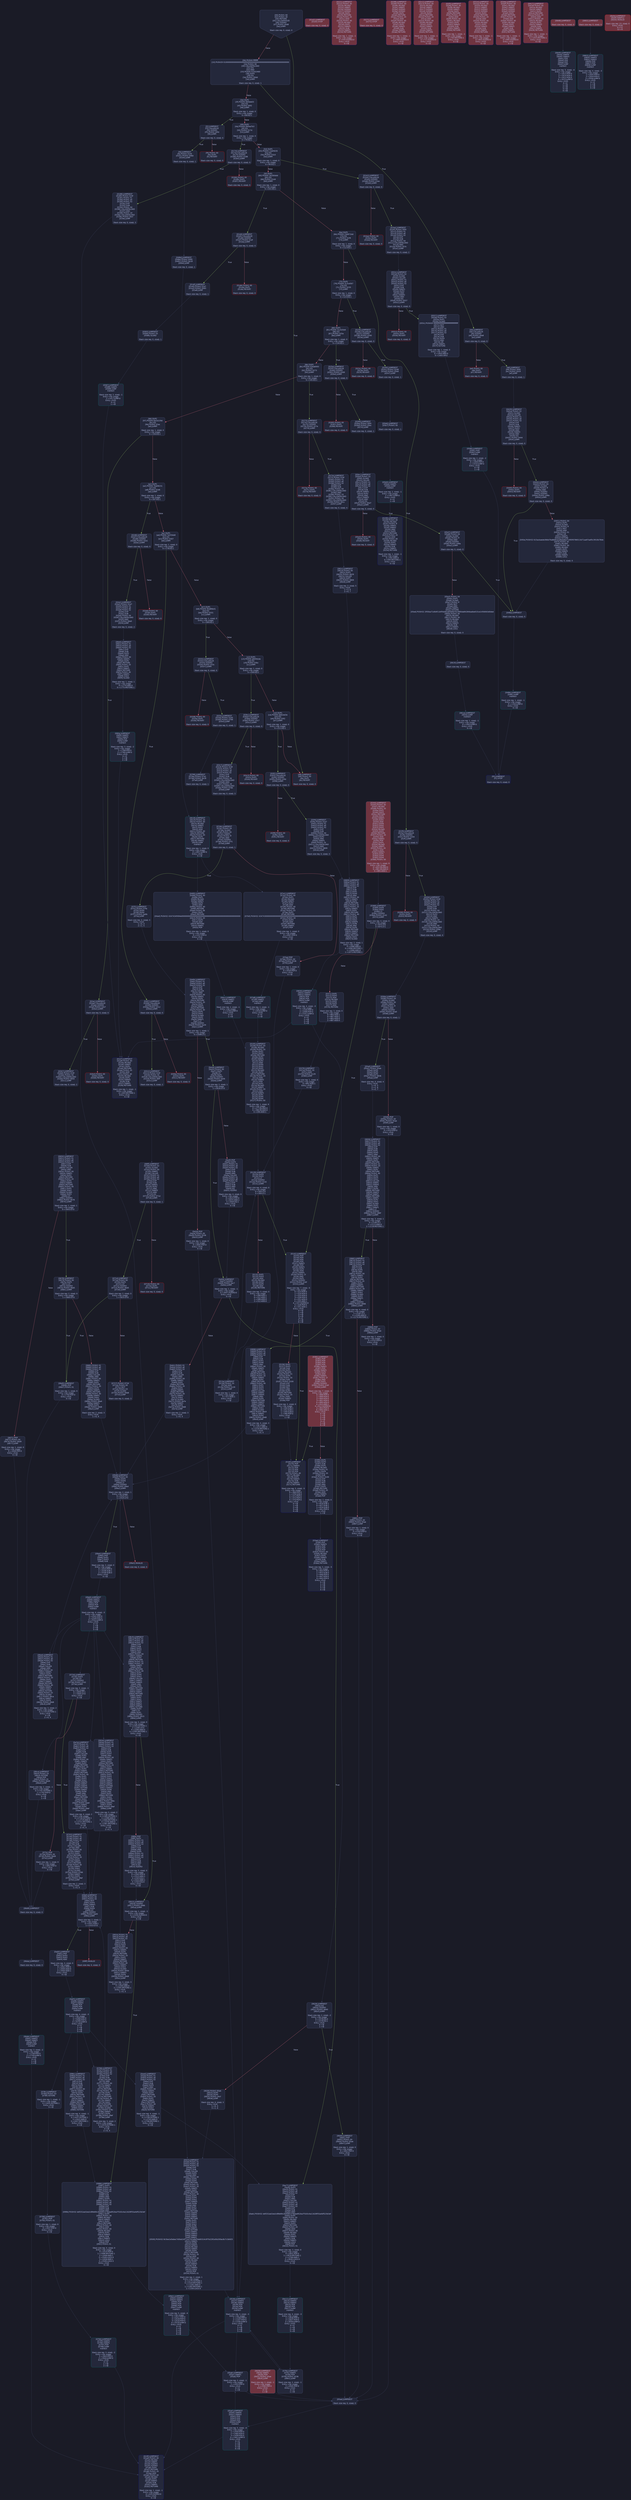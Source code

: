 digraph G {
    node [shape=box, style="filled, rounded", color="#565f89", fontcolor="#c0caf5", fontname="Helvetica", fillcolor="#24283b"];
    edge [color="#414868", fontcolor="#c0caf5", fontname="Helvetica"];
    bgcolor="#1a1b26";
    0 [ label = "[00] PUSH1 60
[02] PUSH1 40
[04] MSTORE
[05] CALLDATASIZE
[06] ISZERO
[07] PUSH2 00d8
[0a] JUMPI

Stack size req: 0, sizeΔ: 0
" shape = invhouse]
    1 [ label = "[0b] PUSH4 ffffffff
[10] PUSH29 0100000000000000000000000000000000000000000000000000000000
[2e] PUSH1 00
[30] CALLDATALOAD
[31] DIV
[32] AND
[33] PUSH4 01502460
[38] DUP2
[39] EQ
[3a] PUSH2 00dd
[3d] JUMPI

Stack size req: 0, sizeΔ: 1
"]
    2 [ label = "[3e] DUP1
[3f] PUSH4 06fdde03
[44] EQ
[45] PUSH2 00f2
[48] JUMPI

Stack size req: 1, sizeΔ: 0
Entry->Op usage:
	0->68:EQ:1
"]
    3 [ label = "[49] DUP1
[4a] PUSH4 095ea7b3
[4f] EQ
[50] PUSH2 017d
[53] JUMPI

Stack size req: 1, sizeΔ: 0
Entry->Op usage:
	0->79:EQ:1
"]
    4 [ label = "[54] DUP1
[55] PUSH4 13af4035
[5a] EQ
[5b] PUSH2 01b3
[5e] JUMPI

Stack size req: 1, sizeΔ: 0
Entry->Op usage:
	0->90:EQ:1
"]
    5 [ label = "[5f] DUP1
[60] PUSH4 18160ddd
[65] EQ
[66] PUSH2 01d4
[69] JUMPI

Stack size req: 1, sizeΔ: 0
Entry->Op usage:
	0->101:EQ:1
"]
    6 [ label = "[6a] DUP1
[6b] PUSH4 23b872dd
[70] EQ
[71] PUSH2 01f9
[74] JUMPI

Stack size req: 1, sizeΔ: 0
Entry->Op usage:
	0->112:EQ:1
"]
    7 [ label = "[75] DUP1
[76] PUSH4 313ce567
[7b] EQ
[7c] PUSH2 0235
[7f] JUMPI

Stack size req: 1, sizeΔ: 0
Entry->Op usage:
	0->123:EQ:1
"]
    8 [ label = "[80] DUP1
[81] PUSH4 31c420d4
[86] EQ
[87] PUSH2 025e
[8a] JUMPI

Stack size req: 1, sizeΔ: 0
Entry->Op usage:
	0->134:EQ:1
"]
    9 [ label = "[8b] DUP1
[8c] PUSH4 426a8493
[91] EQ
[92] PUSH2 0273
[95] JUMPI

Stack size req: 1, sizeΔ: 0
Entry->Op usage:
	0->145:EQ:1
"]
    10 [ label = "[96] DUP1
[97] PUSH4 6d1b229d
[9c] EQ
[9d] PUSH2 02ac
[a0] JUMPI

Stack size req: 1, sizeΔ: 0
Entry->Op usage:
	0->156:EQ:1
"]
    11 [ label = "[a1] DUP1
[a2] PUSH4 70a08231
[a7] EQ
[a8] PUSH2 02d6
[ab] JUMPI

Stack size req: 1, sizeΔ: 0
Entry->Op usage:
	0->167:EQ:1
"]
    12 [ label = "[ac] DUP1
[ad] PUSH4 7e1f2bb8
[b2] EQ
[b3] PUSH2 0307
[b6] JUMPI

Stack size req: 1, sizeΔ: 0
Entry->Op usage:
	0->178:EQ:1
"]
    13 [ label = "[b7] DUP1
[b8] PUSH4 95d89b41
[bd] EQ
[be] PUSH2 0331
[c1] JUMPI

Stack size req: 1, sizeΔ: 0
Entry->Op usage:
	0->189:EQ:1
"]
    14 [ label = "[c2] DUP1
[c3] PUSH4 a9059cbb
[c8] EQ
[c9] PUSH2 03bc
[cc] JUMPI

Stack size req: 1, sizeΔ: 0
Entry->Op usage:
	0->200:EQ:1
"]
    15 [ label = "[cd] DUP1
[ce] PUSH4 dd62ed3e
[d3] EQ
[d4] PUSH2 03f2
[d7] JUMPI

Stack size req: 1, sizeΔ: 0
Entry->Op usage:
	0->211:EQ:1
"]
    16 [ label = "[d8] JUMPDEST
[d9] PUSH1 00
[db] DUP1
[dc] REVERT

Stack size req: 0, sizeΔ: 0
" color = "red"]
    17 [ label = "[dd] JUMPDEST
[de] CALLVALUE
[df] ISZERO
[e0] PUSH2 00e8
[e3] JUMPI

Stack size req: 0, sizeΔ: 0
"]
    18 [ label = "[e4] PUSH1 00
[e6] DUP1
[e7] REVERT

Stack size req: 0, sizeΔ: 0
" color = "red"]
    19 [ label = "[e8] JUMPDEST
[e9] PUSH2 00f0
[ec] PUSH2 0429
[ef] JUMP

Stack size req: 0, sizeΔ: 1
"]
    20 [ label = "[f0] JUMPDEST
[f1] STOP

Stack size req: 0, sizeΔ: 0
" color = "darkblue"]
    21 [ label = "[f2] JUMPDEST
[f3] CALLVALUE
[f4] ISZERO
[f5] PUSH2 00fd
[f8] JUMPI

Stack size req: 0, sizeΔ: 0
"]
    22 [ label = "[f9] PUSH1 00
[fb] DUP1
[fc] REVERT

Stack size req: 0, sizeΔ: 0
" color = "red"]
    23 [ label = "[fd] JUMPDEST
[fe] PUSH2 0105
[0101] PUSH2 048d
[0104] JUMP

Stack size req: 0, sizeΔ: 1
"]
    24 [ label = "[0105] JUMPDEST
[0106] PUSH1 40
[0108] MLOAD
[0109] PUSH1 20
[010b] DUP1
[010c] DUP3
[010d] MSTORE
[010e] DUP2
[010f] SWAP1
[0110] DUP2
[0111] ADD
[0112] DUP4
[0113] DUP2
[0114] DUP2
[0115] MLOAD
[0116] DUP2
[0117] MSTORE
[0118] PUSH1 20
[011a] ADD
[011b] SWAP2
[011c] POP
[011d] DUP1
[011e] MLOAD
[011f] SWAP1
[0120] PUSH1 20
[0122] ADD
[0123] SWAP1
[0124] DUP1
[0125] DUP4
[0126] DUP4
[0127] PUSH1 00

Stack size req: 1, sizeΔ: 9
Entry->Op usage:
	0->277:MLOAD:0
	0->286:MLOAD:0
	0->290:ADD:1
"]
    25 [ label = "[0129] JUMPDEST
[012a] DUP4
[012b] DUP2
[012c] LT
[012d] ISZERO
[012e] PUSH2 0142
[0131] JUMPI

Stack size req: 4, sizeΔ: 0
Entry->Op usage:
	0->300:LT:0
	3->300:LT:1
"]
    26 [ label = "[0132] DUP1
[0133] DUP3
[0134] ADD
[0135] MLOAD
[0136] DUP2
[0137] DUP5
[0138] ADD
[0139] MSTORE

Stack size req: 3, sizeΔ: 0
Entry->Op usage:
	0->308:ADD:1
	0->312:ADD:1
	1->308:ADD:0
	2->312:ADD:0
"]
    27 [ label = "[013a] JUMPDEST
[013b] PUSH1 20
[013d] ADD
[013e] PUSH2 0129
[0141] JUMP

Stack size req: 1, sizeΔ: 0
Entry->Op usage:
	0->317:ADD:1
Entry->Exit:
	0->😵
"]
    28 [ label = "[0142] JUMPDEST
[0143] POP
[0144] POP
[0145] POP
[0146] POP
[0147] SWAP1
[0148] POP
[0149] SWAP1
[014a] DUP2
[014b] ADD
[014c] SWAP1
[014d] PUSH1 1f
[014f] AND
[0150] DUP1
[0151] ISZERO
[0152] PUSH2 016f
[0155] JUMPI

Stack size req: 7, sizeΔ: -5
Entry->Op usage:
	0->323:POP:0
	1->324:POP:0
	2->325:POP:0
	3->326:POP:0
	4->331:ADD:0
	4->335:AND:1
	4->337:ISZERO:0
	5->328:POP:0
	6->331:ADD:1
Entry->Exit:
	0->😵
	1->😵
	2->😵
	3->😵
	4->0
	5->😵
	6->😵
"]
    29 [ label = "[0156] DUP1
[0157] DUP3
[0158] SUB
[0159] DUP1
[015a] MLOAD
[015b] PUSH1 01
[015d] DUP4
[015e] PUSH1 20
[0160] SUB
[0161] PUSH2 0100
[0164] EXP
[0165] SUB
[0166] NOT
[0167] AND
[0168] DUP2
[0169] MSTORE
[016a] PUSH1 20
[016c] ADD
[016d] SWAP2
[016e] POP

Stack size req: 2, sizeΔ: 0
Entry->Op usage:
	0->344:SUB:1
	0->352:SUB:1
	1->344:SUB:0
	1->366:POP:0
Entry->Exit:
	1->😵
"]
    30 [ label = "[016f] JUMPDEST
[0170] POP
[0171] SWAP3
[0172] POP
[0173] POP
[0174] POP
[0175] PUSH1 40
[0177] MLOAD
[0178] DUP1
[0179] SWAP2
[017a] SUB
[017b] SWAP1
[017c] RETURN

Stack size req: 5, sizeΔ: -5
Entry->Op usage:
	0->368:POP:0
	1->378:SUB:0
	2->371:POP:0
	3->372:POP:0
	4->370:POP:0
Entry->Exit:
	0->😵
	1->😵
	2->😵
	3->😵
	4->😵
" color = "darkblue"]
    31 [ label = "[017d] JUMPDEST
[017e] CALLVALUE
[017f] ISZERO
[0180] PUSH2 0188
[0183] JUMPI

Stack size req: 0, sizeΔ: 0
"]
    32 [ label = "[0184] PUSH1 00
[0186] DUP1
[0187] REVERT

Stack size req: 0, sizeΔ: 0
" color = "red"]
    33 [ label = "[0188] JUMPDEST
[0189] PUSH2 019f
[018c] PUSH1 01
[018e] PUSH1 a0
[0190] PUSH1 02
[0192] EXP
[0193] SUB
[0194] PUSH1 04
[0196] CALLDATALOAD
[0197] AND
[0198] PUSH1 24
[019a] CALLDATALOAD
[019b] PUSH2 04cf
[019e] JUMP

Stack size req: 0, sizeΔ: 3
"]
    34 [ label = "[019f] JUMPDEST
[01a0] PUSH1 40
[01a2] MLOAD
[01a3] SWAP1
[01a4] ISZERO
[01a5] ISZERO
[01a6] DUP2
[01a7] MSTORE
[01a8] PUSH1 20
[01aa] ADD
[01ab] PUSH1 40
[01ad] MLOAD
[01ae] DUP1
[01af] SWAP2
[01b0] SUB
[01b1] SWAP1
[01b2] RETURN

Stack size req: 1, sizeΔ: -1
Entry->Op usage:
	0->420:ISZERO:0
Entry->Exit:
	0->😵
" color = "darkblue"]
    35 [ label = "[01b3] JUMPDEST
[01b4] CALLVALUE
[01b5] ISZERO
[01b6] PUSH2 01be
[01b9] JUMPI

Stack size req: 0, sizeΔ: 0
"]
    36 [ label = "[01ba] PUSH1 00
[01bc] DUP1
[01bd] REVERT

Stack size req: 0, sizeΔ: 0
" color = "red"]
    37 [ label = "[01be] JUMPDEST
[01bf] PUSH2 00f0
[01c2] PUSH1 01
[01c4] PUSH1 a0
[01c6] PUSH1 02
[01c8] EXP
[01c9] SUB
[01ca] PUSH1 04
[01cc] CALLDATALOAD
[01cd] AND
[01ce] PUSH2 053c
[01d1] JUMP

Stack size req: 0, sizeΔ: 2
"]
    38 [ label = "[01d2] JUMPDEST
[01d3] STOP

Stack size req: 0, sizeΔ: 0
" color = "darkblue" fillcolor = "#703440"]
    39 [ label = "[01d4] JUMPDEST
[01d5] CALLVALUE
[01d6] ISZERO
[01d7] PUSH2 01df
[01da] JUMPI

Stack size req: 0, sizeΔ: 0
"]
    40 [ label = "[01db] PUSH1 00
[01dd] DUP1
[01de] REVERT

Stack size req: 0, sizeΔ: 0
" color = "red"]
    41 [ label = "[01df] JUMPDEST
[01e0] PUSH2 01e7
[01e3] PUSH2 0583
[01e6] JUMP

Stack size req: 0, sizeΔ: 1
"]
    42 [ label = "[01e7] JUMPDEST
[01e8] PUSH1 40
[01ea] MLOAD
[01eb] SWAP1
[01ec] DUP2
[01ed] MSTORE
[01ee] PUSH1 20
[01f0] ADD
[01f1] PUSH1 40
[01f3] MLOAD
[01f4] DUP1
[01f5] SWAP2
[01f6] SUB
[01f7] SWAP1
[01f8] RETURN

Stack size req: 1, sizeΔ: -1
Entry->Op usage:
	0->493:MSTORE:1
Entry->Exit:
	0->😵
" color = "darkblue"]
    43 [ label = "[01f9] JUMPDEST
[01fa] CALLVALUE
[01fb] ISZERO
[01fc] PUSH2 0204
[01ff] JUMPI

Stack size req: 0, sizeΔ: 0
"]
    44 [ label = "[0200] PUSH1 00
[0202] DUP1
[0203] REVERT

Stack size req: 0, sizeΔ: 0
" color = "red"]
    45 [ label = "[0204] JUMPDEST
[0205] PUSH2 019f
[0208] PUSH1 01
[020a] PUSH1 a0
[020c] PUSH1 02
[020e] EXP
[020f] SUB
[0210] PUSH1 04
[0212] CALLDATALOAD
[0213] DUP2
[0214] AND
[0215] SWAP1
[0216] PUSH1 24
[0218] CALLDATALOAD
[0219] AND
[021a] PUSH1 44
[021c] CALLDATALOAD
[021d] PUSH2 058a
[0220] JUMP

Stack size req: 0, sizeΔ: 4
"]
    46 [ label = "[0221] JUMPDEST
[0222] PUSH1 40
[0224] MLOAD
[0225] SWAP1
[0226] ISZERO
[0227] ISZERO
[0228] DUP2
[0229] MSTORE
[022a] PUSH1 20
[022c] ADD
[022d] PUSH1 40
[022f] MLOAD
[0230] DUP1
[0231] SWAP2
[0232] SUB
[0233] SWAP1
[0234] RETURN

Stack size req: 1, sizeΔ: -1
Entry->Op usage:
	0->550:ISZERO:0
Entry->Exit:
	0->😵
" color = "darkblue" fillcolor = "#703440"]
    47 [ label = "[0235] JUMPDEST
[0236] CALLVALUE
[0237] ISZERO
[0238] PUSH2 0240
[023b] JUMPI

Stack size req: 0, sizeΔ: 0
"]
    48 [ label = "[023c] PUSH1 00
[023e] DUP1
[023f] REVERT

Stack size req: 0, sizeΔ: 0
" color = "red"]
    49 [ label = "[0240] JUMPDEST
[0241] PUSH2 0248
[0244] PUSH2 05b6
[0247] JUMP

Stack size req: 0, sizeΔ: 1
"]
    50 [ label = "[0248] JUMPDEST
[0249] PUSH1 40
[024b] MLOAD
[024c] PUSH1 ff
[024e] SWAP1
[024f] SWAP2
[0250] AND
[0251] DUP2
[0252] MSTORE
[0253] PUSH1 20
[0255] ADD
[0256] PUSH1 40
[0258] MLOAD
[0259] DUP1
[025a] SWAP2
[025b] SUB
[025c] SWAP1
[025d] RETURN

Stack size req: 1, sizeΔ: -1
Entry->Op usage:
	0->592:AND:0
	0->594:MSTORE:1
Entry->Exit:
	0->😵
" color = "darkblue"]
    51 [ label = "[025e] JUMPDEST
[025f] CALLVALUE
[0260] ISZERO
[0261] PUSH2 0269
[0264] JUMPI

Stack size req: 0, sizeΔ: 0
"]
    52 [ label = "[0265] PUSH1 00
[0267] DUP1
[0268] REVERT

Stack size req: 0, sizeΔ: 0
" color = "red"]
    53 [ label = "[0269] JUMPDEST
[026a] PUSH2 00f0
[026d] PUSH2 05bc
[0270] JUMP

Stack size req: 0, sizeΔ: 1
"]
    54 [ label = "[0271] JUMPDEST
[0272] STOP

Stack size req: 0, sizeΔ: 0
" color = "darkblue" fillcolor = "#703440"]
    55 [ label = "[0273] JUMPDEST
[0274] CALLVALUE
[0275] ISZERO
[0276] PUSH2 027e
[0279] JUMPI

Stack size req: 0, sizeΔ: 0
"]
    56 [ label = "[027a] PUSH1 00
[027c] DUP1
[027d] REVERT

Stack size req: 0, sizeΔ: 0
" color = "red"]
    57 [ label = "[027e] JUMPDEST
[027f] PUSH2 019f
[0282] PUSH1 01
[0284] PUSH1 a0
[0286] PUSH1 02
[0288] EXP
[0289] SUB
[028a] PUSH1 04
[028c] CALLDATALOAD
[028d] AND
[028e] PUSH1 24
[0290] CALLDATALOAD
[0291] PUSH1 44
[0293] CALLDATALOAD
[0294] PUSH2 061c
[0297] JUMP

Stack size req: 0, sizeΔ: 4
"]
    58 [ label = "[0298] JUMPDEST
[0299] PUSH1 40
[029b] MLOAD
[029c] SWAP1
[029d] ISZERO
[029e] ISZERO
[029f] DUP2
[02a0] MSTORE
[02a1] PUSH1 20
[02a3] ADD
[02a4] PUSH1 40
[02a6] MLOAD
[02a7] DUP1
[02a8] SWAP2
[02a9] SUB
[02aa] SWAP1
[02ab] RETURN

Stack size req: 1, sizeΔ: -1
Entry->Op usage:
	0->669:ISZERO:0
Entry->Exit:
	0->😵
" color = "darkblue" fillcolor = "#703440"]
    59 [ label = "[02ac] JUMPDEST
[02ad] CALLVALUE
[02ae] ISZERO
[02af] PUSH2 02b7
[02b2] JUMPI

Stack size req: 0, sizeΔ: 0
"]
    60 [ label = "[02b3] PUSH1 00
[02b5] DUP1
[02b6] REVERT

Stack size req: 0, sizeΔ: 0
" color = "red"]
    61 [ label = "[02b7] JUMPDEST
[02b8] PUSH2 019f
[02bb] PUSH1 04
[02bd] CALLDATALOAD
[02be] PUSH2 0650
[02c1] JUMP

Stack size req: 0, sizeΔ: 2
"]
    62 [ label = "[02c2] JUMPDEST
[02c3] PUSH1 40
[02c5] MLOAD
[02c6] SWAP1
[02c7] ISZERO
[02c8] ISZERO
[02c9] DUP2
[02ca] MSTORE
[02cb] PUSH1 20
[02cd] ADD
[02ce] PUSH1 40
[02d0] MLOAD
[02d1] DUP1
[02d2] SWAP2
[02d3] SUB
[02d4] SWAP1
[02d5] RETURN

Stack size req: 1, sizeΔ: -1
Entry->Op usage:
	0->711:ISZERO:0
Entry->Exit:
	0->😵
" color = "darkblue" fillcolor = "#703440"]
    63 [ label = "[02d6] JUMPDEST
[02d7] CALLVALUE
[02d8] ISZERO
[02d9] PUSH2 02e1
[02dc] JUMPI

Stack size req: 0, sizeΔ: 0
"]
    64 [ label = "[02dd] PUSH1 00
[02df] DUP1
[02e0] REVERT

Stack size req: 0, sizeΔ: 0
" color = "red"]
    65 [ label = "[02e1] JUMPDEST
[02e2] PUSH2 01e7
[02e5] PUSH1 01
[02e7] PUSH1 a0
[02e9] PUSH1 02
[02eb] EXP
[02ec] SUB
[02ed] PUSH1 04
[02ef] CALLDATALOAD
[02f0] AND
[02f1] PUSH2 06e0
[02f4] JUMP

Stack size req: 0, sizeΔ: 2
"]
    66 [ label = "[02f5] JUMPDEST
[02f6] PUSH1 40
[02f8] MLOAD
[02f9] SWAP1
[02fa] DUP2
[02fb] MSTORE
[02fc] PUSH1 20
[02fe] ADD
[02ff] PUSH1 40
[0301] MLOAD
[0302] DUP1
[0303] SWAP2
[0304] SUB
[0305] SWAP1
[0306] RETURN

Stack size req: 1, sizeΔ: -1
Entry->Op usage:
	0->763:MSTORE:1
Entry->Exit:
	0->😵
" color = "darkblue" fillcolor = "#703440"]
    67 [ label = "[0307] JUMPDEST
[0308] CALLVALUE
[0309] ISZERO
[030a] PUSH2 0312
[030d] JUMPI

Stack size req: 0, sizeΔ: 0
"]
    68 [ label = "[030e] PUSH1 00
[0310] DUP1
[0311] REVERT

Stack size req: 0, sizeΔ: 0
" color = "red"]
    69 [ label = "[0312] JUMPDEST
[0313] PUSH2 019f
[0316] PUSH1 04
[0318] CALLDATALOAD
[0319] PUSH2 06ff
[031c] JUMP

Stack size req: 0, sizeΔ: 2
"]
    70 [ label = "[031d] JUMPDEST
[031e] PUSH1 40
[0320] MLOAD
[0321] SWAP1
[0322] ISZERO
[0323] ISZERO
[0324] DUP2
[0325] MSTORE
[0326] PUSH1 20
[0328] ADD
[0329] PUSH1 40
[032b] MLOAD
[032c] DUP1
[032d] SWAP2
[032e] SUB
[032f] SWAP1
[0330] RETURN

Stack size req: 1, sizeΔ: -1
Entry->Op usage:
	0->802:ISZERO:0
Entry->Exit:
	0->😵
" color = "darkblue" fillcolor = "#703440"]
    71 [ label = "[0331] JUMPDEST
[0332] CALLVALUE
[0333] ISZERO
[0334] PUSH2 033c
[0337] JUMPI

Stack size req: 0, sizeΔ: 0
"]
    72 [ label = "[0338] PUSH1 00
[033a] DUP1
[033b] REVERT

Stack size req: 0, sizeΔ: 0
" color = "red"]
    73 [ label = "[033c] JUMPDEST
[033d] PUSH2 0105
[0340] PUSH2 0799
[0343] JUMP

Stack size req: 0, sizeΔ: 1
"]
    74 [ label = "[0344] JUMPDEST
[0345] PUSH1 40
[0347] MLOAD
[0348] PUSH1 20
[034a] DUP1
[034b] DUP3
[034c] MSTORE
[034d] DUP2
[034e] SWAP1
[034f] DUP2
[0350] ADD
[0351] DUP4
[0352] DUP2
[0353] DUP2
[0354] MLOAD
[0355] DUP2
[0356] MSTORE
[0357] PUSH1 20
[0359] ADD
[035a] SWAP2
[035b] POP
[035c] DUP1
[035d] MLOAD
[035e] SWAP1
[035f] PUSH1 20
[0361] ADD
[0362] SWAP1
[0363] DUP1
[0364] DUP4
[0365] DUP4
[0366] PUSH1 00

Stack size req: 1, sizeΔ: 9
Entry->Op usage:
	0->852:MLOAD:0
	0->861:MLOAD:0
	0->865:ADD:1
" fillcolor = "#703440"]
    75 [ label = "[0368] JUMPDEST
[0369] DUP4
[036a] DUP2
[036b] LT
[036c] ISZERO
[036d] PUSH2 0142
[0370] JUMPI

Stack size req: 4, sizeΔ: 0
Entry->Op usage:
	0->875:LT:0
	3->875:LT:1
"]
    76 [ label = "[0371] DUP1
[0372] DUP3
[0373] ADD
[0374] MLOAD
[0375] DUP2
[0376] DUP5
[0377] ADD
[0378] MSTORE

Stack size req: 3, sizeΔ: 0
Entry->Op usage:
	0->883:ADD:1
	0->887:ADD:1
	1->883:ADD:0
	2->887:ADD:0
"]
    77 [ label = "[0379] JUMPDEST
[037a] PUSH1 20
[037c] ADD
[037d] PUSH2 0129
[0380] JUMP

Stack size req: 1, sizeΔ: 0
Entry->Op usage:
	0->892:ADD:1
Entry->Exit:
	0->😵
"]
    78 [ label = "[0381] JUMPDEST
[0382] POP
[0383] POP
[0384] POP
[0385] POP
[0386] SWAP1
[0387] POP
[0388] SWAP1
[0389] DUP2
[038a] ADD
[038b] SWAP1
[038c] PUSH1 1f
[038e] AND
[038f] DUP1
[0390] ISZERO
[0391] PUSH2 016f
[0394] JUMPI

Stack size req: 7, sizeΔ: -5
Entry->Op usage:
	0->898:POP:0
	1->899:POP:0
	2->900:POP:0
	3->901:POP:0
	4->906:ADD:0
	4->910:AND:1
	4->912:ISZERO:0
	5->903:POP:0
	6->906:ADD:1
Entry->Exit:
	0->😵
	1->😵
	2->😵
	3->😵
	4->0
	5->😵
	6->😵
" fillcolor = "#703440"]
    79 [ label = "[0395] DUP1
[0396] DUP3
[0397] SUB
[0398] DUP1
[0399] MLOAD
[039a] PUSH1 01
[039c] DUP4
[039d] PUSH1 20
[039f] SUB
[03a0] PUSH2 0100
[03a3] EXP
[03a4] SUB
[03a5] NOT
[03a6] AND
[03a7] DUP2
[03a8] MSTORE
[03a9] PUSH1 20
[03ab] ADD
[03ac] SWAP2
[03ad] POP

Stack size req: 2, sizeΔ: 0
Entry->Op usage:
	0->919:SUB:1
	0->927:SUB:1
	1->919:SUB:0
	1->941:POP:0
Entry->Exit:
	1->😵
"]
    80 [ label = "[03ae] JUMPDEST
[03af] POP
[03b0] SWAP3
[03b1] POP
[03b2] POP
[03b3] POP
[03b4] PUSH1 40
[03b6] MLOAD
[03b7] DUP1
[03b8] SWAP2
[03b9] SUB
[03ba] SWAP1
[03bb] RETURN

Stack size req: 5, sizeΔ: -5
Entry->Op usage:
	0->943:POP:0
	1->953:SUB:0
	2->946:POP:0
	3->947:POP:0
	4->945:POP:0
Entry->Exit:
	0->😵
	1->😵
	2->😵
	3->😵
	4->😵
" color = "darkblue"]
    81 [ label = "[03bc] JUMPDEST
[03bd] CALLVALUE
[03be] ISZERO
[03bf] PUSH2 03c7
[03c2] JUMPI

Stack size req: 0, sizeΔ: 0
"]
    82 [ label = "[03c3] PUSH1 00
[03c5] DUP1
[03c6] REVERT

Stack size req: 0, sizeΔ: 0
" color = "red"]
    83 [ label = "[03c7] JUMPDEST
[03c8] PUSH2 019f
[03cb] PUSH1 01
[03cd] PUSH1 a0
[03cf] PUSH1 02
[03d1] EXP
[03d2] SUB
[03d3] PUSH1 04
[03d5] CALLDATALOAD
[03d6] AND
[03d7] PUSH1 24
[03d9] CALLDATALOAD
[03da] PUSH2 07db
[03dd] JUMP

Stack size req: 0, sizeΔ: 3
"]
    84 [ label = "[03de] JUMPDEST
[03df] PUSH1 40
[03e1] MLOAD
[03e2] SWAP1
[03e3] ISZERO
[03e4] ISZERO
[03e5] DUP2
[03e6] MSTORE
[03e7] PUSH1 20
[03e9] ADD
[03ea] PUSH1 40
[03ec] MLOAD
[03ed] DUP1
[03ee] SWAP2
[03ef] SUB
[03f0] SWAP1
[03f1] RETURN

Stack size req: 1, sizeΔ: -1
Entry->Op usage:
	0->995:ISZERO:0
Entry->Exit:
	0->😵
" color = "darkblue" fillcolor = "#703440"]
    85 [ label = "[03f2] JUMPDEST
[03f3] CALLVALUE
[03f4] ISZERO
[03f5] PUSH2 03fd
[03f8] JUMPI

Stack size req: 0, sizeΔ: 0
"]
    86 [ label = "[03f9] PUSH1 00
[03fb] DUP1
[03fc] REVERT

Stack size req: 0, sizeΔ: 0
" color = "red"]
    87 [ label = "[03fd] JUMPDEST
[03fe] PUSH2 01e7
[0401] PUSH1 01
[0403] PUSH1 a0
[0405] PUSH1 02
[0407] EXP
[0408] SUB
[0409] PUSH1 04
[040b] CALLDATALOAD
[040c] DUP2
[040d] AND
[040e] SWAP1
[040f] PUSH1 24
[0411] CALLDATALOAD
[0412] AND
[0413] PUSH2 0809
[0416] JUMP

Stack size req: 0, sizeΔ: 3
"]
    88 [ label = "[0417] JUMPDEST
[0418] PUSH1 40
[041a] MLOAD
[041b] SWAP1
[041c] DUP2
[041d] MSTORE
[041e] PUSH1 20
[0420] ADD
[0421] PUSH1 40
[0423] MLOAD
[0424] DUP1
[0425] SWAP2
[0426] SUB
[0427] SWAP1
[0428] RETURN

Stack size req: 1, sizeΔ: -1
Entry->Op usage:
	0->1053:MSTORE:1
Entry->Exit:
	0->😵
" color = "darkblue" fillcolor = "#703440"]
    89 [ label = "[0429] JUMPDEST
[042a] PUSH1 02
[042c] SLOAD
[042d] CALLER
[042e] PUSH1 01
[0430] PUSH1 a0
[0432] PUSH1 02
[0434] EXP
[0435] SUB
[0436] SWAP1
[0437] DUP2
[0438] AND
[0439] SWAP2
[043a] AND
[043b] EQ
[043c] PUSH2 0444
[043f] JUMPI

Stack size req: 0, sizeΔ: 0
"]
    90 [ label = "[0440] PUSH1 00
[0442] DUP1
[0443] REVERT

Stack size req: 0, sizeΔ: 0
" color = "red"]
    91 [ label = "[0444] JUMPDEST
[0445] PUSH1 04
[0447] SLOAD
[0448] PUSH1 ff
[044a] AND
[044b] ISZERO
[044c] ISZERO
[044d] PUSH2 048a
[0450] JUMPI

Stack size req: 0, sizeΔ: 0
"]
    92 [ label = "[0451] PUSH1 04
[0453] DUP1
[0454] SLOAD
[0455] PUSH1 ff
[0457] NOT
[0458] AND
[0459] PUSH1 01
[045b] OR
[045c] SWAP1
[045d] SSTORE
[045e] PUSH32 615acbaede366d76a8b8cb2a9ada6a71495f0786513d71aa97aaf0c3910b78de
[047f] PUSH1 40
[0481] MLOAD
[0482] PUSH1 40
[0484] MLOAD
[0485] DUP1
[0486] SWAP2
[0487] SUB
[0488] SWAP1
[0489] LOG1

Stack size req: 0, sizeΔ: 0
"]
    93 [ label = "[048a] JUMPDEST

Stack size req: 0, sizeΔ: 0
"]
    94 [ label = "[048b] JUMPDEST
[048c] JUMP
Indirect!

Stack size req: 1, sizeΔ: -1
Entry->Op usage:
	0->1164:JUMP:0
Entry->Exit:
	0->😵
" color = "teal"]
    95 [ label = "[048d] JUMPDEST
[048e] PUSH2 0495
[0491] PUSH2 0b18
[0494] JUMP

Stack size req: 0, sizeΔ: 1
"]
    96 [ label = "[0495] JUMPDEST
[0496] PUSH1 40
[0498] DUP1
[0499] MLOAD
[049a] SWAP1
[049b] DUP2
[049c] ADD
[049d] PUSH1 40
[049f] MSTORE
[04a0] PUSH1 06
[04a2] DUP2
[04a3] MSTORE
[04a4] PUSH32 4347434f494e0000000000000000000000000000000000000000000000000000
[04c5] PUSH1 20
[04c7] DUP3
[04c8] ADD
[04c9] MSTORE
[04ca] SWAP1
[04cb] POP

Stack size req: 1, sizeΔ: 0
Entry->Op usage:
	0->1227:POP:0
Entry->Exit:
	0->😵
"]
    97 [ label = "[04cc] JUMPDEST
[04cd] SWAP1
[04ce] JUMP
Indirect!

Stack size req: 2, sizeΔ: -1
Entry->Op usage:
	1->1230:JUMP:0
Entry->Exit:
	0->0
	1->😵
" color = "teal"]
    98 [ label = "[04cf] JUMPDEST
[04d0] PUSH1 01
[04d2] PUSH1 a0
[04d4] PUSH1 02
[04d6] EXP
[04d7] SUB
[04d8] CALLER
[04d9] DUP2
[04da] AND
[04db] PUSH1 00
[04dd] DUP2
[04de] DUP2
[04df] MSTORE
[04e0] PUSH1 01
[04e2] PUSH1 20
[04e4] SWAP1
[04e5] DUP2
[04e6] MSTORE
[04e7] PUSH1 40
[04e9] DUP1
[04ea] DUP4
[04eb] SHA3
[04ec] SWAP5
[04ed] DUP8
[04ee] AND
[04ef] DUP1
[04f0] DUP5
[04f1] MSTORE
[04f2] SWAP5
[04f3] SWAP1
[04f4] SWAP2
[04f5] MSTORE
[04f6] DUP1
[04f7] DUP3
[04f8] SHA3
[04f9] DUP6
[04fa] SWAP1
[04fb] SSTORE
[04fc] SWAP1
[04fd] SWAP3
[04fe] SWAP2
[04ff] SWAP1
[0500] PUSH32 8c5be1e5ebec7d5bd14f71427d1e84f3dd0314c0f7b2291e5b200ac8c7c3b925
[0521] SWAP1
[0522] DUP6
[0523] SWAP1
[0524] MLOAD
[0525] SWAP1
[0526] DUP2
[0527] MSTORE
[0528] PUSH1 20
[052a] ADD
[052b] PUSH1 40
[052d] MLOAD
[052e] DUP1
[052f] SWAP2
[0530] SUB
[0531] SWAP1
[0532] LOG3
[0533] POP
[0534] PUSH1 01

Stack size req: 2, sizeΔ: 1
Entry->Op usage:
	0->1275:SSTORE:1
	0->1319:MSTORE:1
	1->1262:AND:0
	1->1265:MSTORE:1
	1->1330:LOG3:4
"]
    99 [ label = "[0536] JUMPDEST
[0537] SWAP3
[0538] SWAP2
[0539] POP
[053a] POP
[053b] JUMP
Indirect!

Stack size req: 4, sizeΔ: -3
Entry->Op usage:
	1->1338:POP:0
	2->1337:POP:0
	3->1339:JUMP:0
Entry->Exit:
	0->0
	1->😵
	2->😵
	3->😵
" color = "teal"]
    100 [ label = "[053c] JUMPDEST
[053d] PUSH1 02
[053f] SLOAD
[0540] CALLER
[0541] PUSH1 01
[0543] PUSH1 a0
[0545] PUSH1 02
[0547] EXP
[0548] SUB
[0549] SWAP1
[054a] DUP2
[054b] AND
[054c] SWAP2
[054d] AND
[054e] EQ
[054f] PUSH2 0557
[0552] JUMPI

Stack size req: 0, sizeΔ: 0
"]
    101 [ label = "[0553] PUSH1 00
[0555] DUP1
[0556] REVERT

Stack size req: 0, sizeΔ: 0
" color = "red"]
    102 [ label = "[0557] JUMPDEST
[0558] PUSH1 02
[055a] DUP1
[055b] SLOAD
[055c] PUSH20 ffffffffffffffffffffffffffffffffffffffff
[0571] NOT
[0572] AND
[0573] PUSH1 01
[0575] PUSH1 a0
[0577] PUSH1 02
[0579] EXP
[057a] SUB
[057b] DUP4
[057c] AND
[057d] OR
[057e] SWAP1
[057f] SSTORE

Stack size req: 1, sizeΔ: 0
Entry->Op usage:
	0->1404:AND:0
	0->1405:OR:0
"]
    103 [ label = "[0580] JUMPDEST
[0581] POP
[0582] JUMP
Indirect!

Stack size req: 2, sizeΔ: -2
Entry->Op usage:
	0->1409:POP:0
	1->1410:JUMP:0
Entry->Exit:
	0->😵
	1->😵
" color = "teal"]
    104 [ label = "[0583] JUMPDEST
[0584] PUSH1 03
[0586] SLOAD

Stack size req: 0, sizeΔ: 1
"]
    105 [ label = "[0587] JUMPDEST
[0588] SWAP1
[0589] JUMP
Indirect!

Stack size req: 2, sizeΔ: -1
Entry->Op usage:
	1->1417:JUMP:0
Entry->Exit:
	0->0
	1->😵
" color = "teal"]
    106 [ label = "[058a] JUMPDEST
[058b] PUSH1 04
[058d] SLOAD
[058e] PUSH1 00
[0590] SWAP1
[0591] PUSH1 ff
[0593] AND
[0594] ISZERO
[0595] PUSH2 05a0
[0598] JUMPI

Stack size req: 0, sizeΔ: 1
"]
    107 [ label = "[0599] POP
[059a] PUSH1 00
[059c] PUSH2 05ae
[059f] JUMP

Stack size req: 1, sizeΔ: 0
Entry->Op usage:
	0->1433:POP:0
Entry->Exit:
	0->😵
"]
    108 [ label = "[05a0] JUMPDEST
[05a1] PUSH2 05ab
[05a4] DUP5
[05a5] DUP5
[05a6] DUP5
[05a7] PUSH2 0836
[05aa] JUMP

Stack size req: 4, sizeΔ: 4
Entry->Exit:
	1->0, 5
	2->1, 6
	3->2, 7
"]
    109 [ label = "[05ab] JUMPDEST
[05ac] SWAP1
[05ad] POP

Stack size req: 2, sizeΔ: -1
Entry->Op usage:
	1->1453:POP:0
Entry->Exit:
	0->0
	1->😵
"]
    110 [ label = "[05ae] JUMPDEST

Stack size req: 0, sizeΔ: 0
"]
    111 [ label = "[05af] JUMPDEST
[05b0] SWAP4
[05b1] SWAP3
[05b2] POP
[05b3] POP
[05b4] POP
[05b5] JUMP
Indirect!

Stack size req: 5, sizeΔ: -4
Entry->Op usage:
	1->1459:POP:0
	2->1460:POP:0
	3->1458:POP:0
	4->1461:JUMP:0
Entry->Exit:
	0->0
	1->😵
	2->😵
	3->😵
	4->😵
" color = "teal"]
    112 [ label = "[05b6] JUMPDEST
[05b7] PUSH1 00

Stack size req: 0, sizeΔ: 1
"]
    113 [ label = "[05b9] JUMPDEST
[05ba] SWAP1
[05bb] JUMP
Indirect!

Stack size req: 2, sizeΔ: -1
Entry->Op usage:
	1->1467:JUMP:0
Entry->Exit:
	0->0
	1->😵
" color = "teal"]
    114 [ label = "[05bc] JUMPDEST
[05bd] PUSH1 02
[05bf] SLOAD
[05c0] CALLER
[05c1] PUSH1 01
[05c3] PUSH1 a0
[05c5] PUSH1 02
[05c7] EXP
[05c8] SUB
[05c9] SWAP1
[05ca] DUP2
[05cb] AND
[05cc] SWAP2
[05cd] AND
[05ce] EQ
[05cf] PUSH2 05d7
[05d2] JUMPI

Stack size req: 0, sizeΔ: 0
"]
    115 [ label = "[05d3] PUSH1 00
[05d5] DUP1
[05d6] REVERT

Stack size req: 0, sizeΔ: 0
" color = "red"]
    116 [ label = "[05d7] JUMPDEST
[05d8] PUSH1 04
[05da] SLOAD
[05db] PUSH1 ff
[05dd] AND
[05de] ISZERO
[05df] PUSH2 048a
[05e2] JUMPI

Stack size req: 0, sizeΔ: 0
"]
    117 [ label = "[05e3] PUSH1 04
[05e5] DUP1
[05e6] SLOAD
[05e7] PUSH1 ff
[05e9] NOT
[05ea] AND
[05eb] SWAP1
[05ec] SSTORE
[05ed] PUSH32 2f05ba71d0df11bf5fa562a6569d70c4f80da84284badbe015ce1456063d0ded
[060e] PUSH1 40
[0610] MLOAD
[0611] PUSH1 40
[0613] MLOAD
[0614] DUP1
[0615] SWAP2
[0616] SUB
[0617] SWAP1
[0618] LOG1

Stack size req: 0, sizeΔ: 0
"]
    118 [ label = "[0619] JUMPDEST

Stack size req: 0, sizeΔ: 0
"]
    119 [ label = "[061a] JUMPDEST
[061b] JUMP
Indirect!

Stack size req: 1, sizeΔ: -1
Entry->Op usage:
	0->1563:JUMP:0
Entry->Exit:
	0->😵
" color = "teal"]
    120 [ label = "[061c] JUMPDEST
[061d] PUSH1 00
[061f] DUP3
[0620] PUSH2 0629
[0623] CALLER
[0624] DUP7
[0625] PUSH2 0809
[0628] JUMP

Stack size req: 3, sizeΔ: 5
Entry->Exit:
	1->3, 6
	2->0, 7
"]
    121 [ label = "[0629] JUMPDEST
[062a] EQ
[062b] ISZERO
[062c] PUSH2 0640
[062f] JUMPI

Stack size req: 2, sizeΔ: -2
Entry->Op usage:
	0->1578:EQ:0
	1->1578:EQ:1
Entry->Exit:
	0->😵
	1->😵
"]
    122 [ label = "[0630] PUSH2 05ab
[0633] DUP5
[0634] DUP4
[0635] PUSH2 04cf
[0638] JUMP

Stack size req: 4, sizeΔ: 3
Entry->Exit:
	1->0, 4
	3->1, 6
"]
    123 [ label = "[0639] JUMPDEST
[063a] SWAP1
[063b] POP
[063c] PUSH2 05ae
[063f] JUMP

Stack size req: 2, sizeΔ: -1
Entry->Op usage:
	1->1595:POP:0
Entry->Exit:
	0->0
	1->😵
" fillcolor = "#703440"]
    124 [ label = "[0640] JUMPDEST
[0641] POP
[0642] PUSH1 00
[0644] PUSH2 05ae
[0647] JUMP

Stack size req: 1, sizeΔ: 0
Entry->Op usage:
	0->1601:POP:0
Entry->Exit:
	0->😵
"]
    125 [ label = "[0648] JUMPDEST

Stack size req: 0, sizeΔ: 0
" fillcolor = "#703440"]
    126 [ label = "[0649] JUMPDEST
[064a] SWAP4
[064b] SWAP3
[064c] POP
[064d] POP
[064e] POP
[064f] JUMP
Indirect!

Stack size req: 5, sizeΔ: -4
Entry->Op usage:
	1->1613:POP:0
	2->1614:POP:0
	3->1612:POP:0
	4->1615:JUMP:0
Entry->Exit:
	0->0
	1->😵
	2->😵
	3->😵
	4->😵
" color = "teal"]
    127 [ label = "[0650] JUMPDEST
[0651] PUSH1 01
[0653] PUSH1 a0
[0655] PUSH1 02
[0657] EXP
[0658] SUB
[0659] CALLER
[065a] AND
[065b] PUSH1 00
[065d] SWAP1
[065e] DUP2
[065f] MSTORE
[0660] PUSH1 20
[0662] DUP2
[0663] SWAP1
[0664] MSTORE
[0665] PUSH1 40
[0667] DUP2
[0668] SHA3
[0669] SLOAD
[066a] DUP3
[066b] GT
[066c] ISZERO
[066d] PUSH2 0678
[0670] JUMPI

Stack size req: 1, sizeΔ: 1
Entry->Op usage:
	0->1643:GT:0
"]
    128 [ label = "[0671] POP
[0672] PUSH1 00
[0674] PUSH2 06d9
[0677] JUMP

Stack size req: 1, sizeΔ: 0
Entry->Op usage:
	0->1649:POP:0
Entry->Exit:
	0->😵
"]
    129 [ label = "[0678] JUMPDEST
[0679] PUSH1 00
[067b] DUP3
[067c] GT
[067d] ISZERO
[067e] PUSH2 06d5
[0681] JUMPI

Stack size req: 2, sizeΔ: 0
Entry->Op usage:
	1->1660:GT:0
"]
    130 [ label = "[0682] PUSH1 01
[0684] PUSH1 a0
[0686] PUSH1 02
[0688] EXP
[0689] SUB
[068a] CALLER
[068b] AND
[068c] PUSH1 00
[068e] SWAP1
[068f] DUP2
[0690] MSTORE
[0691] PUSH1 20
[0693] DUP2
[0694] SWAP1
[0695] MSTORE
[0696] PUSH1 40
[0698] SWAP1
[0699] SHA3
[069a] SLOAD
[069b] PUSH2 06a4
[069e] SWAP1
[069f] DUP4
[06a0] PUSH2 09d8
[06a3] JUMP

Stack size req: 2, sizeΔ: 3
Entry->Exit:
	1->0, 4
"]
    131 [ label = "[06a4] JUMPDEST
[06a5] PUSH1 01
[06a7] PUSH1 a0
[06a9] PUSH1 02
[06ab] EXP
[06ac] SUB
[06ad] CALLER
[06ae] AND
[06af] PUSH1 00
[06b1] SWAP1
[06b2] DUP2
[06b3] MSTORE
[06b4] PUSH1 20
[06b6] DUP2
[06b7] SWAP1
[06b8] MSTORE
[06b9] PUSH1 40
[06bb] SWAP1
[06bc] SHA3
[06bd] SSTORE
[06be] PUSH1 03
[06c0] SLOAD
[06c1] PUSH2 06ca
[06c4] SWAP1
[06c5] DUP4
[06c6] PUSH2 09d8
[06c9] JUMP

Stack size req: 3, sizeΔ: 2
Entry->Op usage:
	0->1725:SSTORE:1
Entry->Exit:
	0->😵
	2->0, 4
"]
    132 [ label = "[06ca] JUMPDEST
[06cb] PUSH1 03
[06cd] SSTORE
[06ce] POP
[06cf] PUSH1 01
[06d1] PUSH2 06d9
[06d4] JUMP

Stack size req: 2, sizeΔ: -1
Entry->Op usage:
	0->1741:SSTORE:1
	1->1742:POP:0
Entry->Exit:
	0->😵
	1->😵
"]
    133 [ label = "[06d5] JUMPDEST
[06d6] POP
[06d7] PUSH1 01

Stack size req: 1, sizeΔ: 0
Entry->Op usage:
	0->1750:POP:0
Entry->Exit:
	0->😵
"]
    134 [ label = "[06d9] JUMPDEST

Stack size req: 0, sizeΔ: 0
"]
    135 [ label = "[06da] JUMPDEST

Stack size req: 0, sizeΔ: 0
"]
    136 [ label = "[06db] JUMPDEST
[06dc] SWAP2
[06dd] SWAP1
[06de] POP
[06df] JUMP
Indirect!

Stack size req: 3, sizeΔ: -2
Entry->Op usage:
	1->1758:POP:0
	2->1759:JUMP:0
Entry->Exit:
	0->0
	1->😵
	2->😵
" color = "teal"]
    137 [ label = "[06e0] JUMPDEST
[06e1] PUSH1 01
[06e3] PUSH1 a0
[06e5] PUSH1 02
[06e7] EXP
[06e8] SUB
[06e9] DUP2
[06ea] AND
[06eb] PUSH1 00
[06ed] SWAP1
[06ee] DUP2
[06ef] MSTORE
[06f0] PUSH1 20
[06f2] DUP2
[06f3] SWAP1
[06f4] MSTORE
[06f5] PUSH1 40
[06f7] SWAP1
[06f8] SHA3
[06f9] SLOAD

Stack size req: 1, sizeΔ: 1
Entry->Op usage:
	0->1770:AND:0
	0->1775:MSTORE:1
"]
    138 [ label = "[06fa] JUMPDEST
[06fb] SWAP2
[06fc] SWAP1
[06fd] POP
[06fe] JUMP
Indirect!

Stack size req: 3, sizeΔ: -2
Entry->Op usage:
	1->1789:POP:0
	2->1790:JUMP:0
Entry->Exit:
	0->0
	1->😵
	2->😵
" color = "teal"]
    139 [ label = "[06ff] JUMPDEST
[0700] PUSH1 02
[0702] SLOAD
[0703] PUSH1 00
[0705] SWAP1
[0706] CALLER
[0707] PUSH1 01
[0709] PUSH1 a0
[070b] PUSH1 02
[070d] EXP
[070e] SUB
[070f] SWAP1
[0710] DUP2
[0711] AND
[0712] SWAP2
[0713] AND
[0714] EQ
[0715] PUSH2 071d
[0718] JUMPI

Stack size req: 0, sizeΔ: 1
"]
    140 [ label = "[0719] PUSH1 00
[071b] DUP1
[071c] REVERT

Stack size req: 0, sizeΔ: 0
" color = "red"]
    141 [ label = "[071d] JUMPDEST
[071e] PUSH1 00
[0720] DUP3
[0721] GT
[0722] ISZERO
[0723] PUSH2 06d5
[0726] JUMPI

Stack size req: 2, sizeΔ: 0
Entry->Op usage:
	1->1825:GT:0
"]
    142 [ label = "[0727] PUSH2 0734
[072a] PUSH1 00
[072c] NOT
[072d] PUSH1 03
[072f] SLOAD
[0730] PUSH2 09d8
[0733] JUMP

Stack size req: 0, sizeΔ: 3
"]
    143 [ label = "[0734] JUMPDEST
[0735] DUP3
[0736] GT
[0737] ISZERO
[0738] PUSH2 0743
[073b] JUMPI

Stack size req: 3, sizeΔ: -1
Entry->Op usage:
	0->1846:GT:1
	2->1846:GT:0
Entry->Exit:
	0->😵
"]
    144 [ label = "[073c] POP
[073d] PUSH1 00
[073f] PUSH2 06d9
[0742] JUMP

Stack size req: 1, sizeΔ: 0
Entry->Op usage:
	0->1852:POP:0
Entry->Exit:
	0->😵
"]
    145 [ label = "[0743] JUMPDEST
[0744] PUSH1 01
[0746] PUSH1 a0
[0748] PUSH1 02
[074a] EXP
[074b] SUB
[074c] CALLER
[074d] AND
[074e] PUSH1 00
[0750] SWAP1
[0751] DUP2
[0752] MSTORE
[0753] PUSH1 20
[0755] DUP2
[0756] SWAP1
[0757] MSTORE
[0758] PUSH1 40
[075a] SWAP1
[075b] SHA3
[075c] SLOAD
[075d] PUSH2 0766
[0760] SWAP1
[0761] DUP4
[0762] PUSH2 09ef
[0765] JUMP

Stack size req: 2, sizeΔ: 3
Entry->Exit:
	1->0, 4
"]
    146 [ label = "[0766] JUMPDEST
[0767] PUSH1 01
[0769] PUSH1 a0
[076b] PUSH1 02
[076d] EXP
[076e] SUB
[076f] CALLER
[0770] AND
[0771] PUSH1 00
[0773] SWAP1
[0774] DUP2
[0775] MSTORE
[0776] PUSH1 20
[0778] DUP2
[0779] SWAP1
[077a] MSTORE
[077b] PUSH1 40
[077d] SWAP1
[077e] SHA3
[077f] SSTORE
[0780] PUSH1 03
[0782] SLOAD
[0783] PUSH2 078c
[0786] SWAP1
[0787] DUP4
[0788] PUSH2 09ef
[078b] JUMP

Stack size req: 3, sizeΔ: 2
Entry->Op usage:
	0->1919:SSTORE:1
Entry->Exit:
	0->😵
	2->0, 4
"]
    147 [ label = "[078c] JUMPDEST
[078d] PUSH1 03
[078f] SSTORE

Stack size req: 1, sizeΔ: -1
Entry->Op usage:
	0->1935:SSTORE:1
Entry->Exit:
	0->😵
"]
    148 [ label = "[0790] JUMPDEST
[0791] POP
[0792] PUSH1 01

Stack size req: 1, sizeΔ: 0
Entry->Op usage:
	0->1937:POP:0
Entry->Exit:
	0->😵
"]
    149 [ label = "[0794] JUMPDEST
[0795] SWAP2
[0796] SWAP1
[0797] POP
[0798] JUMP
Indirect!

Stack size req: 3, sizeΔ: -2
Entry->Op usage:
	1->1943:POP:0
	2->1944:JUMP:0
Entry->Exit:
	0->0
	1->😵
	2->😵
" color = "teal"]
    150 [ label = "[0799] JUMPDEST
[079a] PUSH2 07a1
[079d] PUSH2 0b18
[07a0] JUMP

Stack size req: 0, sizeΔ: 1
"]
    151 [ label = "[07a1] JUMPDEST
[07a2] PUSH1 40
[07a4] DUP1
[07a5] MLOAD
[07a6] SWAP1
[07a7] DUP2
[07a8] ADD
[07a9] PUSH1 40
[07ab] MSTORE
[07ac] PUSH1 03
[07ae] DUP2
[07af] MSTORE
[07b0] PUSH32 4347430000000000000000000000000000000000000000000000000000000000
[07d1] PUSH1 20
[07d3] DUP3
[07d4] ADD
[07d5] MSTORE
[07d6] SWAP1
[07d7] POP

Stack size req: 1, sizeΔ: 0
Entry->Op usage:
	0->2007:POP:0
Entry->Exit:
	0->😵
"]
    152 [ label = "[07d8] JUMPDEST
[07d9] SWAP1
[07da] JUMP
Indirect!

Stack size req: 2, sizeΔ: -1
Entry->Op usage:
	1->2010:JUMP:0
Entry->Exit:
	0->0
	1->😵
" color = "teal"]
    153 [ label = "[07db] JUMPDEST
[07dc] PUSH1 04
[07de] SLOAD
[07df] PUSH1 00
[07e1] SWAP1
[07e2] PUSH1 ff
[07e4] AND
[07e5] ISZERO
[07e6] PUSH2 07f1
[07e9] JUMPI

Stack size req: 0, sizeΔ: 1
"]
    154 [ label = "[07ea] POP
[07eb] PUSH1 00
[07ed] PUSH2 0536
[07f0] JUMP

Stack size req: 1, sizeΔ: 0
Entry->Op usage:
	0->2026:POP:0
Entry->Exit:
	0->😵
"]
    155 [ label = "[07f1] JUMPDEST
[07f2] PUSH2 07fb
[07f5] DUP4
[07f6] DUP4
[07f7] PUSH2 0a0b
[07fa] JUMP

Stack size req: 3, sizeΔ: 3
Entry->Exit:
	1->0, 4
	2->1, 5
"]
    156 [ label = "[07fb] JUMPDEST
[07fc] SWAP1
[07fd] POP
[07fe] PUSH2 0536
[0801] JUMP

Stack size req: 2, sizeΔ: -1
Entry->Op usage:
	1->2045:POP:0
Entry->Exit:
	0->0
	1->😵
"]
    157 [ label = "[0802] JUMPDEST

Stack size req: 0, sizeΔ: 0
" fillcolor = "#703440"]
    158 [ label = "[0803] JUMPDEST
[0804] SWAP3
[0805] SWAP2
[0806] POP
[0807] POP
[0808] JUMP
Indirect!

Stack size req: 4, sizeΔ: -3
Entry->Op usage:
	1->2055:POP:0
	2->2054:POP:0
	3->2056:JUMP:0
Entry->Exit:
	0->0
	1->😵
	2->😵
	3->😵
" color = "teal"]
    159 [ label = "[0809] JUMPDEST
[080a] PUSH1 01
[080c] PUSH1 a0
[080e] PUSH1 02
[0810] EXP
[0811] SUB
[0812] DUP1
[0813] DUP4
[0814] AND
[0815] PUSH1 00
[0817] SWAP1
[0818] DUP2
[0819] MSTORE
[081a] PUSH1 01
[081c] PUSH1 20
[081e] SWAP1
[081f] DUP2
[0820] MSTORE
[0821] PUSH1 40
[0823] DUP1
[0824] DUP4
[0825] SHA3
[0826] SWAP4
[0827] DUP6
[0828] AND
[0829] DUP4
[082a] MSTORE
[082b] SWAP3
[082c] SWAP1
[082d] MSTORE
[082e] SHA3
[082f] SLOAD

Stack size req: 2, sizeΔ: 1
Entry->Op usage:
	0->2088:AND:0
	0->2090:MSTORE:1
	1->2068:AND:0
	1->2073:MSTORE:1
"]
    160 [ label = "[0830] JUMPDEST
[0831] SWAP3
[0832] SWAP2
[0833] POP
[0834] POP
[0835] JUMP
Indirect!

Stack size req: 4, sizeΔ: -3
Entry->Op usage:
	1->2100:POP:0
	2->2099:POP:0
	3->2101:JUMP:0
Entry->Exit:
	0->0
	1->😵
	2->😵
	3->😵
" color = "teal"]
    161 [ label = "[0836] JUMPDEST
[0837] PUSH1 01
[0839] PUSH1 a0
[083b] PUSH1 02
[083d] EXP
[083e] SUB
[083f] DUP1
[0840] DUP5
[0841] AND
[0842] PUSH1 00
[0844] SWAP1
[0845] DUP2
[0846] MSTORE
[0847] PUSH1 01
[0849] PUSH1 20
[084b] SWAP1
[084c] DUP2
[084d] MSTORE
[084e] PUSH1 40
[0850] DUP1
[0851] DUP4
[0852] SHA3
[0853] CALLER
[0854] SWAP1
[0855] SWAP5
[0856] AND
[0857] DUP4
[0858] MSTORE
[0859] SWAP3
[085a] SWAP1
[085b] MSTORE
[085c] SWAP1
[085d] DUP2
[085e] SHA3
[085f] SLOAD
[0860] DUP3
[0861] SWAP1
[0862] LT
[0863] ISZERO
[0864] PUSH2 086f
[0867] JUMPI

Stack size req: 3, sizeΔ: 1
Entry->Op usage:
	0->2146:LT:1
	2->2113:AND:0
	2->2118:MSTORE:1
"]
    162 [ label = "[0868] POP
[0869] PUSH1 00
[086b] PUSH2 05ae
[086e] JUMP

Stack size req: 1, sizeΔ: 0
Entry->Op usage:
	0->2152:POP:0
Entry->Exit:
	0->😵
"]
    163 [ label = "[086f] JUMPDEST
[0870] PUSH1 01
[0872] PUSH1 a0
[0874] PUSH1 02
[0876] EXP
[0877] SUB
[0878] DUP5
[0879] AND
[087a] PUSH1 00
[087c] SWAP1
[087d] DUP2
[087e] MSTORE
[087f] PUSH1 20
[0881] DUP2
[0882] SWAP1
[0883] MSTORE
[0884] PUSH1 40
[0886] SWAP1
[0887] SHA3
[0888] SLOAD
[0889] DUP3
[088a] SWAP1
[088b] LT
[088c] ISZERO
[088d] PUSH2 0898
[0890] JUMPI

Stack size req: 4, sizeΔ: 0
Entry->Op usage:
	1->2187:LT:1
	3->2169:AND:0
	3->2174:MSTORE:1
"]
    164 [ label = "[0891] POP
[0892] PUSH1 00
[0894] PUSH2 05ae
[0897] JUMP

Stack size req: 1, sizeΔ: 0
Entry->Op usage:
	0->2193:POP:0
Entry->Exit:
	0->😵
"]
    165 [ label = "[0898] JUMPDEST
[0899] PUSH1 01
[089b] PUSH1 a0
[089d] PUSH1 02
[089f] EXP
[08a0] SUB
[08a1] DUP1
[08a2] DUP6
[08a3] AND
[08a4] PUSH1 00
[08a6] SWAP1
[08a7] DUP2
[08a8] MSTORE
[08a9] PUSH1 01
[08ab] PUSH1 20
[08ad] SWAP1
[08ae] DUP2
[08af] MSTORE
[08b0] PUSH1 40
[08b2] DUP1
[08b3] DUP4
[08b4] SHA3
[08b5] CALLER
[08b6] SWAP1
[08b7] SWAP5
[08b8] AND
[08b9] DUP4
[08ba] MSTORE
[08bb] SWAP3
[08bc] SWAP1
[08bd] MSTORE
[08be] SHA3
[08bf] SLOAD
[08c0] PUSH2 08c9
[08c3] SWAP1
[08c4] DUP4
[08c5] PUSH2 09d8
[08c8] JUMP

Stack size req: 4, sizeΔ: 3
Entry->Op usage:
	3->2211:AND:0
	3->2216:MSTORE:1
Entry->Exit:
	1->0, 4
"]
    166 [ label = "[08c9] JUMPDEST
[08ca] PUSH1 01
[08cc] PUSH1 a0
[08ce] PUSH1 02
[08d0] EXP
[08d1] SUB
[08d2] DUP1
[08d3] DUP7
[08d4] AND
[08d5] PUSH1 00
[08d7] SWAP1
[08d8] DUP2
[08d9] MSTORE
[08da] PUSH1 01
[08dc] PUSH1 20
[08de] SWAP1
[08df] DUP2
[08e0] MSTORE
[08e1] PUSH1 40
[08e3] DUP1
[08e4] DUP4
[08e5] SHA3
[08e6] CALLER
[08e7] SWAP1
[08e8] SWAP5
[08e9] AND
[08ea] DUP4
[08eb] MSTORE
[08ec] SWAP3
[08ed] SWAP1
[08ee] MSTORE
[08ef] SWAP1
[08f0] DUP2
[08f1] SHA3
[08f2] SWAP2
[08f3] SWAP1
[08f4] SWAP2
[08f5] SSTORE
[08f6] DUP3
[08f7] GT
[08f8] DUP1
[08f9] ISZERO
[08fa] PUSH2 0915
[08fd] JUMPI

Stack size req: 5, sizeΔ: 0
Entry->Op usage:
	0->2293:SSTORE:1
	2->2295:GT:0
	4->2260:AND:0
	4->2265:MSTORE:1
Entry->Exit:
	0->😵
"]
    167 [ label = "[08fe] POP
[08ff] DUP3
[0900] PUSH1 01
[0902] PUSH1 a0
[0904] PUSH1 02
[0906] EXP
[0907] SUB
[0908] AND
[0909] DUP5
[090a] PUSH1 01
[090c] PUSH1 a0
[090e] PUSH1 02
[0910] EXP
[0911] SUB
[0912] AND
[0913] EQ
[0914] ISZERO

Stack size req: 5, sizeΔ: 0
Entry->Op usage:
	0->2302:POP:0
	3->2312:AND:1
	3->2323:EQ:1
	4->2322:AND:1
	4->2323:EQ:0
Entry->Exit:
	0->😵
"]
    168 [ label = "[0915] JUMPDEST
[0916] ISZERO
[0917] PUSH2 0986
[091a] JUMPI

Stack size req: 1, sizeΔ: -1
Entry->Op usage:
	0->2326:ISZERO:0
Entry->Exit:
	0->😵
"]
    169 [ label = "[091b] PUSH1 01
[091d] PUSH1 a0
[091f] PUSH1 02
[0921] EXP
[0922] SUB
[0923] DUP5
[0924] AND
[0925] PUSH1 00
[0927] SWAP1
[0928] DUP2
[0929] MSTORE
[092a] PUSH1 20
[092c] DUP2
[092d] SWAP1
[092e] MSTORE
[092f] PUSH1 40
[0931] SWAP1
[0932] SHA3
[0933] SLOAD
[0934] PUSH2 093d
[0937] SWAP1
[0938] DUP4
[0939] PUSH2 09d8
[093c] JUMP

Stack size req: 4, sizeΔ: 3
Entry->Op usage:
	3->2340:AND:0
	3->2345:MSTORE:1
Entry->Exit:
	1->0, 4
"]
    170 [ label = "[093d] JUMPDEST
[093e] PUSH1 01
[0940] PUSH1 a0
[0942] PUSH1 02
[0944] EXP
[0945] SUB
[0946] DUP1
[0947] DUP7
[0948] AND
[0949] PUSH1 00
[094b] SWAP1
[094c] DUP2
[094d] MSTORE
[094e] PUSH1 20
[0950] DUP2
[0951] SWAP1
[0952] MSTORE
[0953] PUSH1 40
[0955] DUP1
[0956] DUP3
[0957] SHA3
[0958] SWAP4
[0959] SWAP1
[095a] SWAP4
[095b] SSTORE
[095c] SWAP1
[095d] DUP6
[095e] AND
[095f] DUP2
[0960] MSTORE
[0961] SHA3
[0962] SLOAD
[0963] PUSH2 096c
[0966] SWAP1
[0967] DUP4
[0968] PUSH2 09ef
[096b] JUMP

Stack size req: 5, sizeΔ: 2
Entry->Op usage:
	0->2395:SSTORE:1
	3->2398:AND:0
	3->2400:MSTORE:1
	4->2376:AND:0
	4->2381:MSTORE:1
Entry->Exit:
	0->😵
	2->0, 4
"]
    171 [ label = "[096c] JUMPDEST
[096d] PUSH1 01
[096f] PUSH1 a0
[0971] PUSH1 02
[0973] EXP
[0974] SUB
[0975] DUP5
[0976] AND
[0977] PUSH1 00
[0979] SWAP1
[097a] DUP2
[097b] MSTORE
[097c] PUSH1 20
[097e] DUP2
[097f] SWAP1
[0980] MSTORE
[0981] PUSH1 40
[0983] SWAP1
[0984] SHA3
[0985] SSTORE

Stack size req: 4, sizeΔ: -1
Entry->Op usage:
	0->2437:SSTORE:1
	3->2422:AND:0
	3->2427:MSTORE:1
Entry->Exit:
	0->😵
"]
    172 [ label = "[0986] JUMPDEST
[0987] DUP3
[0988] PUSH1 01
[098a] PUSH1 a0
[098c] PUSH1 02
[098e] EXP
[098f] SUB
[0990] AND
[0991] DUP5
[0992] PUSH1 01
[0994] PUSH1 a0
[0996] PUSH1 02
[0998] EXP
[0999] SUB
[099a] AND
[099b] PUSH32 ddf252ad1be2c89b69c2b068fc378daa952ba7f163c4a11628f55a4df523b3ef
[09bc] DUP5
[09bd] PUSH1 40
[09bf] MLOAD
[09c0] SWAP1
[09c1] DUP2
[09c2] MSTORE
[09c3] PUSH1 20
[09c5] ADD
[09c6] PUSH1 40
[09c8] MLOAD
[09c9] DUP1
[09ca] SWAP2
[09cb] SUB
[09cc] SWAP1
[09cd] LOG3
[09ce] POP
[09cf] PUSH1 01

Stack size req: 4, sizeΔ: 0
Entry->Op usage:
	0->2510:POP:0
	1->2498:MSTORE:1
	2->2448:AND:1
	2->2509:LOG3:4
	3->2458:AND:1
	3->2509:LOG3:3
Entry->Exit:
	0->😵
"]
    173 [ label = "[09d1] JUMPDEST
[09d2] SWAP4
[09d3] SWAP3
[09d4] POP
[09d5] POP
[09d6] POP
[09d7] JUMP
Indirect!

Stack size req: 5, sizeΔ: -4
Entry->Op usage:
	1->2517:POP:0
	2->2518:POP:0
	3->2516:POP:0
	4->2519:JUMP:0
Entry->Exit:
	0->0
	1->😵
	2->😵
	3->😵
	4->😵
" color = "teal"]
    174 [ label = "[09d8] JUMPDEST
[09d9] PUSH1 00
[09db] DUP2
[09dc] DUP4
[09dd] LT
[09de] ISZERO
[09df] PUSH2 09e4
[09e2] JUMPI

Stack size req: 2, sizeΔ: 1
Entry->Op usage:
	0->2525:LT:1
	1->2525:LT:0
"]
    175 [ label = "[09e3] INVALID

Stack size req: 0, sizeΔ: 0
" color = "red"]
    176 [ label = "[09e4] JUMPDEST
[09e5] POP
[09e6] DUP1
[09e7] DUP3
[09e8] SUB

Stack size req: 3, sizeΔ: 0
Entry->Op usage:
	0->2533:POP:0
	1->2536:SUB:1
	2->2536:SUB:0
Entry->Exit:
	0->😵
"]
    177 [ label = "[09e9] JUMPDEST
[09ea] SWAP3
[09eb] SWAP2
[09ec] POP
[09ed] POP
[09ee] JUMP
Indirect!

Stack size req: 4, sizeΔ: -3
Entry->Op usage:
	1->2541:POP:0
	2->2540:POP:0
	3->2542:JUMP:0
Entry->Exit:
	0->0
	1->😵
	2->😵
	3->😵
" color = "teal"]
    178 [ label = "[09ef] JUMPDEST
[09f0] PUSH1 00
[09f2] PUSH1 00
[09f4] NOT
[09f5] DUP3
[09f6] SWAP1
[09f7] SUB
[09f8] DUP4
[09f9] GT
[09fa] ISZERO
[09fb] PUSH2 0a00
[09fe] JUMPI

Stack size req: 2, sizeΔ: 1
Entry->Op usage:
	0->2551:SUB:1
	1->2553:GT:0
"]
    179 [ label = "[09ff] INVALID

Stack size req: 0, sizeΔ: 0
" color = "red"]
    180 [ label = "[0a00] JUMPDEST
[0a01] POP
[0a02] DUP2
[0a03] DUP2
[0a04] ADD

Stack size req: 3, sizeΔ: 0
Entry->Op usage:
	0->2561:POP:0
	1->2564:ADD:0
	2->2564:ADD:1
Entry->Exit:
	0->😵
"]
    181 [ label = "[0a05] JUMPDEST
[0a06] SWAP3
[0a07] SWAP2
[0a08] POP
[0a09] POP
[0a0a] JUMP
Indirect!

Stack size req: 4, sizeΔ: -3
Entry->Op usage:
	1->2569:POP:0
	2->2568:POP:0
	3->2570:JUMP:0
Entry->Exit:
	0->0
	1->😵
	2->😵
	3->😵
" color = "teal"]
    182 [ label = "[0a0b] JUMPDEST
[0a0c] PUSH1 01
[0a0e] PUSH1 a0
[0a10] PUSH1 02
[0a12] EXP
[0a13] SUB
[0a14] CALLER
[0a15] AND
[0a16] PUSH1 00
[0a18] SWAP1
[0a19] DUP2
[0a1a] MSTORE
[0a1b] PUSH1 20
[0a1d] DUP2
[0a1e] SWAP1
[0a1f] MSTORE
[0a20] PUSH1 40
[0a22] DUP2
[0a23] SHA3
[0a24] SLOAD
[0a25] DUP3
[0a26] SWAP1
[0a27] LT
[0a28] ISZERO
[0a29] PUSH2 0a34
[0a2c] JUMPI

Stack size req: 1, sizeΔ: 1
Entry->Op usage:
	0->2599:LT:1
"]
    183 [ label = "[0a2d] POP
[0a2e] PUSH1 00
[0a30] PUSH2 0536
[0a33] JUMP

Stack size req: 1, sizeΔ: 0
Entry->Op usage:
	0->2605:POP:0
Entry->Exit:
	0->😵
"]
    184 [ label = "[0a34] JUMPDEST
[0a35] PUSH1 00
[0a37] DUP3
[0a38] GT
[0a39] DUP1
[0a3a] ISZERO
[0a3b] PUSH2 0a56
[0a3e] JUMPI

Stack size req: 2, sizeΔ: 1
Entry->Op usage:
	1->2616:GT:0
"]
    185 [ label = "[0a3f] POP
[0a40] DUP3
[0a41] PUSH1 01
[0a43] PUSH1 a0
[0a45] PUSH1 02
[0a47] EXP
[0a48] SUB
[0a49] AND
[0a4a] CALLER
[0a4b] PUSH1 01
[0a4d] PUSH1 a0
[0a4f] PUSH1 02
[0a51] EXP
[0a52] SUB
[0a53] AND
[0a54] EQ
[0a55] ISZERO

Stack size req: 4, sizeΔ: 0
Entry->Op usage:
	0->2623:POP:0
	3->2633:AND:1
	3->2644:EQ:1
Entry->Exit:
	0->😵
"]
    186 [ label = "[0a56] JUMPDEST
[0a57] ISZERO
[0a58] PUSH2 0ac7
[0a5b] JUMPI

Stack size req: 1, sizeΔ: -1
Entry->Op usage:
	0->2647:ISZERO:0
Entry->Exit:
	0->😵
"]
    187 [ label = "[0a5c] PUSH1 01
[0a5e] PUSH1 a0
[0a60] PUSH1 02
[0a62] EXP
[0a63] SUB
[0a64] CALLER
[0a65] AND
[0a66] PUSH1 00
[0a68] SWAP1
[0a69] DUP2
[0a6a] MSTORE
[0a6b] PUSH1 20
[0a6d] DUP2
[0a6e] SWAP1
[0a6f] MSTORE
[0a70] PUSH1 40
[0a72] SWAP1
[0a73] SHA3
[0a74] SLOAD
[0a75] PUSH2 0a7e
[0a78] SWAP1
[0a79] DUP4
[0a7a] PUSH2 09d8
[0a7d] JUMP

Stack size req: 2, sizeΔ: 3
Entry->Exit:
	1->0, 4
"]
    188 [ label = "[0a7e] JUMPDEST
[0a7f] PUSH1 01
[0a81] PUSH1 a0
[0a83] PUSH1 02
[0a85] EXP
[0a86] SUB
[0a87] CALLER
[0a88] DUP2
[0a89] AND
[0a8a] PUSH1 00
[0a8c] SWAP1
[0a8d] DUP2
[0a8e] MSTORE
[0a8f] PUSH1 20
[0a91] DUP2
[0a92] SWAP1
[0a93] MSTORE
[0a94] PUSH1 40
[0a96] DUP1
[0a97] DUP3
[0a98] SHA3
[0a99] SWAP4
[0a9a] SWAP1
[0a9b] SWAP4
[0a9c] SSTORE
[0a9d] SWAP1
[0a9e] DUP6
[0a9f] AND
[0aa0] DUP2
[0aa1] MSTORE
[0aa2] SHA3
[0aa3] SLOAD
[0aa4] PUSH2 0aad
[0aa7] SWAP1
[0aa8] DUP4
[0aa9] PUSH2 09ef
[0aac] JUMP

Stack size req: 4, sizeΔ: 2
Entry->Op usage:
	0->2716:SSTORE:1
	3->2719:AND:0
	3->2721:MSTORE:1
Entry->Exit:
	0->😵
	2->0, 4
"]
    189 [ label = "[0aad] JUMPDEST
[0aae] PUSH1 01
[0ab0] PUSH1 a0
[0ab2] PUSH1 02
[0ab4] EXP
[0ab5] SUB
[0ab6] DUP5
[0ab7] AND
[0ab8] PUSH1 00
[0aba] SWAP1
[0abb] DUP2
[0abc] MSTORE
[0abd] PUSH1 20
[0abf] DUP2
[0ac0] SWAP1
[0ac1] MSTORE
[0ac2] PUSH1 40
[0ac4] SWAP1
[0ac5] SHA3
[0ac6] SSTORE

Stack size req: 4, sizeΔ: -1
Entry->Op usage:
	0->2758:SSTORE:1
	3->2743:AND:0
	3->2748:MSTORE:1
Entry->Exit:
	0->😵
"]
    190 [ label = "[0ac7] JUMPDEST
[0ac8] DUP3
[0ac9] PUSH1 01
[0acb] PUSH1 a0
[0acd] PUSH1 02
[0acf] EXP
[0ad0] SUB
[0ad1] AND
[0ad2] CALLER
[0ad3] PUSH1 01
[0ad5] PUSH1 a0
[0ad7] PUSH1 02
[0ad9] EXP
[0ada] SUB
[0adb] AND
[0adc] PUSH32 ddf252ad1be2c89b69c2b068fc378daa952ba7f163c4a11628f55a4df523b3ef
[0afd] DUP5
[0afe] PUSH1 40
[0b00] MLOAD
[0b01] SWAP1
[0b02] DUP2
[0b03] MSTORE
[0b04] PUSH1 20
[0b06] ADD
[0b07] PUSH1 40
[0b09] MLOAD
[0b0a] DUP1
[0b0b] SWAP2
[0b0c] SUB
[0b0d] SWAP1
[0b0e] LOG3
[0b0f] POP
[0b10] PUSH1 01

Stack size req: 3, sizeΔ: 0
Entry->Op usage:
	0->2831:POP:0
	1->2819:MSTORE:1
	2->2769:AND:1
	2->2830:LOG3:4
Entry->Exit:
	0->😵
"]
    191 [ label = "[0b12] JUMPDEST
[0b13] SWAP3
[0b14] SWAP2
[0b15] POP
[0b16] POP
[0b17] JUMP
Indirect!

Stack size req: 4, sizeΔ: -3
Entry->Op usage:
	1->2838:POP:0
	2->2837:POP:0
	3->2839:JUMP:0
Entry->Exit:
	0->0
	1->😵
	2->😵
	3->😵
" color = "teal"]
    192 [ label = "[0b18] JUMPDEST
[0b19] PUSH1 20
[0b1b] PUSH1 40
[0b1d] MLOAD
[0b1e] SWAP1
[0b1f] DUP2
[0b20] ADD
[0b21] PUSH1 40
[0b23] MSTORE
[0b24] PUSH1 00
[0b26] DUP2
[0b27] MSTORE
[0b28] SWAP1
[0b29] JUMP
Indirect!

Stack size req: 1, sizeΔ: 0
Entry->Op usage:
	0->2857:JUMP:0
Entry->Exit:
	0->😵
" color = "teal"]
    193 [ label = "[0b4e] JUMPDEST
[0b4f] SWAP12
[0b50] INVALID

Stack size req: 13, sizeΔ: 0
Entry->Exit:
	0->12
	12->0
" color = "red" fillcolor = "#703440"]
    0 -> 1 [ label = "False" color = "#f7768e"]
    0 -> 16 [ label = "True" color = "#9ece6a"]
    1 -> 2 [ label = "False" color = "#f7768e"]
    1 -> 17 [ label = "True" color = "#9ece6a"]
    2 -> 3 [ label = "False" color = "#f7768e"]
    2 -> 21 [ label = "True" color = "#9ece6a"]
    3 -> 4 [ label = "False" color = "#f7768e"]
    3 -> 31 [ label = "True" color = "#9ece6a"]
    4 -> 5 [ label = "False" color = "#f7768e"]
    4 -> 35 [ label = "True" color = "#9ece6a"]
    5 -> 6 [ label = "False" color = "#f7768e"]
    5 -> 39 [ label = "True" color = "#9ece6a"]
    6 -> 7 [ label = "False" color = "#f7768e"]
    6 -> 43 [ label = "True" color = "#9ece6a"]
    7 -> 8 [ label = "False" color = "#f7768e"]
    7 -> 47 [ label = "True" color = "#9ece6a"]
    8 -> 9 [ label = "False" color = "#f7768e"]
    8 -> 51 [ label = "True" color = "#9ece6a"]
    9 -> 10 [ label = "False" color = "#f7768e"]
    9 -> 55 [ label = "True" color = "#9ece6a"]
    10 -> 11 [ label = "False" color = "#f7768e"]
    10 -> 59 [ label = "True" color = "#9ece6a"]
    11 -> 12 [ label = "False" color = "#f7768e"]
    11 -> 63 [ label = "True" color = "#9ece6a"]
    12 -> 13 [ label = "False" color = "#f7768e"]
    12 -> 67 [ label = "True" color = "#9ece6a"]
    13 -> 14 [ label = "False" color = "#f7768e"]
    13 -> 71 [ label = "True" color = "#9ece6a"]
    14 -> 15 [ label = "False" color = "#f7768e"]
    14 -> 81 [ label = "True" color = "#9ece6a"]
    15 -> 16 [ label = "False" color = "#f7768e"]
    15 -> 85 [ label = "True" color = "#9ece6a"]
    17 -> 18 [ label = "False" color = "#f7768e"]
    17 -> 19 [ label = "True" color = "#9ece6a"]
    19 -> 89 [ ]
    21 -> 22 [ label = "False" color = "#f7768e"]
    21 -> 23 [ label = "True" color = "#9ece6a"]
    23 -> 95 [ ]
    24 -> 25 [ ]
    25 -> 26 [ label = "False" color = "#f7768e"]
    25 -> 28 [ label = "True" color = "#9ece6a"]
    26 -> 27 [ ]
    27 -> 25 [ ]
    28 -> 29 [ label = "False" color = "#f7768e"]
    28 -> 30 [ label = "True" color = "#9ece6a"]
    29 -> 30 [ ]
    31 -> 32 [ label = "False" color = "#f7768e"]
    31 -> 33 [ label = "True" color = "#9ece6a"]
    33 -> 98 [ ]
    35 -> 36 [ label = "False" color = "#f7768e"]
    35 -> 37 [ label = "True" color = "#9ece6a"]
    37 -> 100 [ ]
    39 -> 40 [ label = "False" color = "#f7768e"]
    39 -> 41 [ label = "True" color = "#9ece6a"]
    41 -> 104 [ ]
    43 -> 44 [ label = "False" color = "#f7768e"]
    43 -> 45 [ label = "True" color = "#9ece6a"]
    45 -> 106 [ ]
    47 -> 48 [ label = "False" color = "#f7768e"]
    47 -> 49 [ label = "True" color = "#9ece6a"]
    49 -> 112 [ ]
    51 -> 52 [ label = "False" color = "#f7768e"]
    51 -> 53 [ label = "True" color = "#9ece6a"]
    53 -> 114 [ ]
    55 -> 56 [ label = "False" color = "#f7768e"]
    55 -> 57 [ label = "True" color = "#9ece6a"]
    57 -> 120 [ ]
    59 -> 60 [ label = "False" color = "#f7768e"]
    59 -> 61 [ label = "True" color = "#9ece6a"]
    61 -> 127 [ ]
    63 -> 64 [ label = "False" color = "#f7768e"]
    63 -> 65 [ label = "True" color = "#9ece6a"]
    65 -> 137 [ ]
    67 -> 68 [ label = "False" color = "#f7768e"]
    67 -> 69 [ label = "True" color = "#9ece6a"]
    69 -> 139 [ ]
    71 -> 72 [ label = "False" color = "#f7768e"]
    71 -> 73 [ label = "True" color = "#9ece6a"]
    73 -> 150 [ ]
    74 -> 75 [ ]
    75 -> 76 [ label = "False" color = "#f7768e"]
    75 -> 28 [ label = "True" color = "#9ece6a"]
    76 -> 77 [ ]
    77 -> 25 [ ]
    78 -> 79 [ label = "False" color = "#f7768e"]
    78 -> 30 [ label = "True" color = "#9ece6a"]
    79 -> 80 [ ]
    81 -> 82 [ label = "False" color = "#f7768e"]
    81 -> 83 [ label = "True" color = "#9ece6a"]
    83 -> 153 [ ]
    85 -> 86 [ label = "False" color = "#f7768e"]
    85 -> 87 [ label = "True" color = "#9ece6a"]
    87 -> 159 [ ]
    89 -> 90 [ label = "False" color = "#f7768e"]
    89 -> 91 [ label = "True" color = "#9ece6a"]
    91 -> 92 [ label = "False" color = "#f7768e"]
    91 -> 93 [ label = "True" color = "#9ece6a"]
    92 -> 93 [ ]
    93 -> 94 [ ]
    95 -> 192 [ ]
    96 -> 97 [ ]
    98 -> 99 [ ]
    100 -> 101 [ label = "False" color = "#f7768e"]
    100 -> 102 [ label = "True" color = "#9ece6a"]
    102 -> 103 [ ]
    104 -> 105 [ ]
    106 -> 107 [ label = "False" color = "#f7768e"]
    106 -> 108 [ label = "True" color = "#9ece6a"]
    107 -> 110 [ ]
    108 -> 161 [ ]
    109 -> 110 [ ]
    110 -> 111 [ ]
    112 -> 113 [ ]
    114 -> 115 [ label = "False" color = "#f7768e"]
    114 -> 116 [ label = "True" color = "#9ece6a"]
    116 -> 117 [ label = "False" color = "#f7768e"]
    116 -> 93 [ label = "True" color = "#9ece6a"]
    117 -> 118 [ ]
    118 -> 119 [ ]
    120 -> 159 [ ]
    121 -> 122 [ label = "False" color = "#f7768e"]
    121 -> 124 [ label = "True" color = "#9ece6a"]
    122 -> 98 [ ]
    123 -> 110 [ ]
    124 -> 110 [ ]
    125 -> 126 [ ]
    127 -> 128 [ label = "False" color = "#f7768e"]
    127 -> 129 [ label = "True" color = "#9ece6a"]
    128 -> 134 [ ]
    129 -> 130 [ label = "False" color = "#f7768e"]
    129 -> 133 [ label = "True" color = "#9ece6a"]
    130 -> 174 [ ]
    131 -> 174 [ ]
    132 -> 134 [ ]
    133 -> 134 [ ]
    134 -> 135 [ ]
    135 -> 136 [ ]
    137 -> 138 [ ]
    139 -> 140 [ label = "False" color = "#f7768e"]
    139 -> 141 [ label = "True" color = "#9ece6a"]
    141 -> 142 [ label = "False" color = "#f7768e"]
    141 -> 133 [ label = "True" color = "#9ece6a"]
    142 -> 174 [ ]
    143 -> 144 [ label = "False" color = "#f7768e"]
    143 -> 145 [ label = "True" color = "#9ece6a"]
    144 -> 134 [ ]
    145 -> 178 [ ]
    146 -> 178 [ ]
    147 -> 148 [ ]
    148 -> 149 [ ]
    150 -> 192 [ ]
    151 -> 152 [ ]
    153 -> 154 [ label = "False" color = "#f7768e"]
    153 -> 155 [ label = "True" color = "#9ece6a"]
    154 -> 99 [ ]
    155 -> 182 [ ]
    156 -> 99 [ ]
    157 -> 158 [ ]
    159 -> 160 [ ]
    161 -> 162 [ label = "False" color = "#f7768e"]
    161 -> 163 [ label = "True" color = "#9ece6a"]
    162 -> 110 [ ]
    163 -> 164 [ label = "False" color = "#f7768e"]
    163 -> 165 [ label = "True" color = "#9ece6a"]
    164 -> 110 [ ]
    165 -> 174 [ ]
    166 -> 167 [ label = "False" color = "#f7768e"]
    166 -> 168 [ label = "True" color = "#9ece6a"]
    167 -> 168 [ ]
    168 -> 169 [ label = "False" color = "#f7768e"]
    168 -> 172 [ label = "True" color = "#9ece6a"]
    169 -> 174 [ ]
    170 -> 178 [ ]
    171 -> 172 [ ]
    172 -> 173 [ ]
    174 -> 175 [ label = "False" color = "#f7768e"]
    174 -> 176 [ label = "True" color = "#9ece6a"]
    176 -> 177 [ ]
    178 -> 179 [ label = "False" color = "#f7768e"]
    178 -> 180 [ label = "True" color = "#9ece6a"]
    180 -> 181 [ ]
    182 -> 183 [ label = "False" color = "#f7768e"]
    182 -> 184 [ label = "True" color = "#9ece6a"]
    183 -> 99 [ ]
    184 -> 185 [ label = "False" color = "#f7768e"]
    184 -> 186 [ label = "True" color = "#9ece6a"]
    185 -> 186 [ ]
    186 -> 187 [ label = "False" color = "#f7768e"]
    186 -> 190 [ label = "True" color = "#9ece6a"]
    187 -> 174 [ ]
    188 -> 178 [ ]
    189 -> 190 [ ]
    190 -> 191 [ ]
    94 -> 20 [ ]
    192 -> 96 [ ]
    97 -> 24 [ ]
    99 -> 34 [ ]
    103 -> 20 [ ]
    105 -> 42 [ ]
    177 -> 166 [ ]
    173 -> 109 [ ]
    111 -> 34 [ ]
    177 -> 170 [ ]
    181 -> 171 [ ]
    111 -> 109 [ ]
    113 -> 50 [ ]
    119 -> 20 [ ]
    160 -> 121 [ ]
    99 -> 109 [ ]
    136 -> 34 [ ]
    177 -> 131 [ ]
    177 -> 132 [ ]
    138 -> 42 [ ]
    177 -> 143 [ ]
    181 -> 146 [ ]
    181 -> 147 [ ]
    149 -> 34 [ ]
    192 -> 151 [ ]
    152 -> 24 [ ]
    191 -> 156 [ ]
    177 -> 188 [ ]
    181 -> 189 [ ]
    99 -> 156 [ ]
    160 -> 42 [ ]

}
